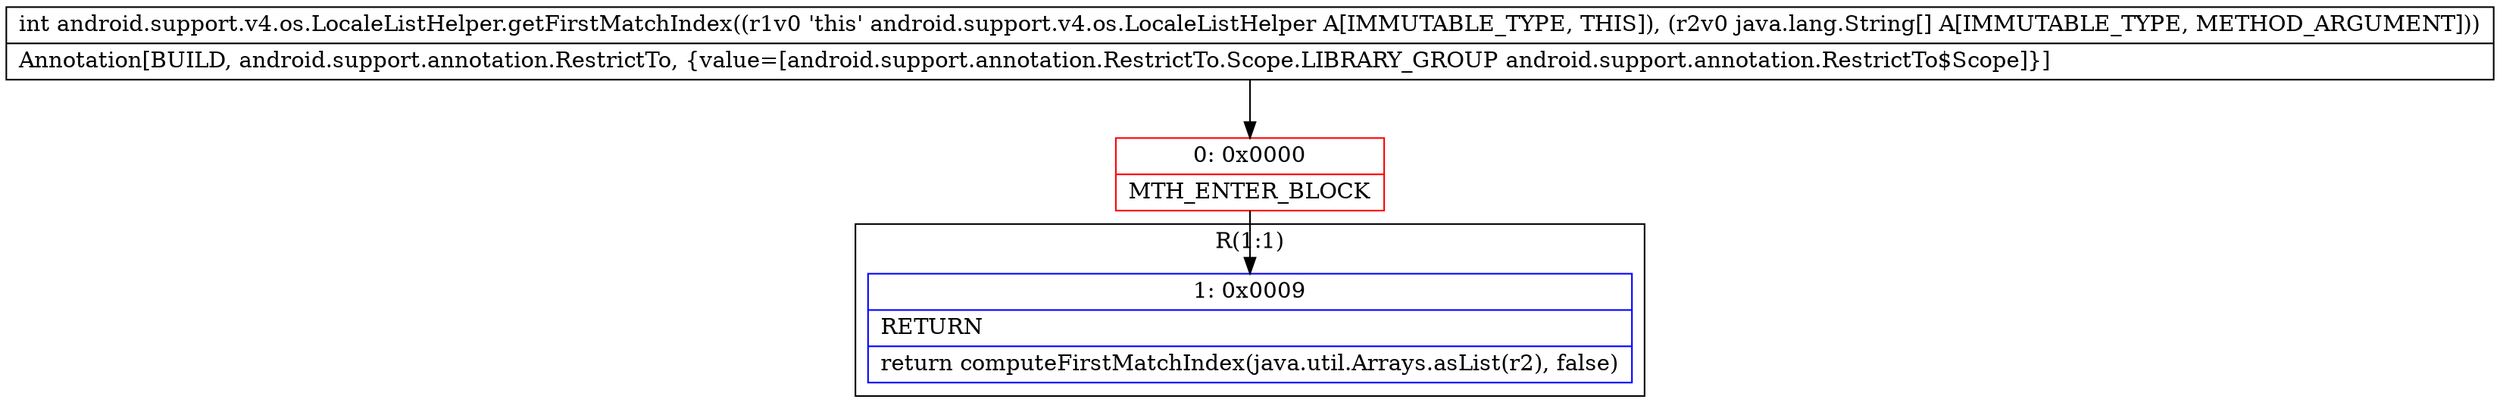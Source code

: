 digraph "CFG forandroid.support.v4.os.LocaleListHelper.getFirstMatchIndex([Ljava\/lang\/String;)I" {
subgraph cluster_Region_1593204621 {
label = "R(1:1)";
node [shape=record,color=blue];
Node_1 [shape=record,label="{1\:\ 0x0009|RETURN\l|return computeFirstMatchIndex(java.util.Arrays.asList(r2), false)\l}"];
}
Node_0 [shape=record,color=red,label="{0\:\ 0x0000|MTH_ENTER_BLOCK\l}"];
MethodNode[shape=record,label="{int android.support.v4.os.LocaleListHelper.getFirstMatchIndex((r1v0 'this' android.support.v4.os.LocaleListHelper A[IMMUTABLE_TYPE, THIS]), (r2v0 java.lang.String[] A[IMMUTABLE_TYPE, METHOD_ARGUMENT]))  | Annotation[BUILD, android.support.annotation.RestrictTo, \{value=[android.support.annotation.RestrictTo.Scope.LIBRARY_GROUP android.support.annotation.RestrictTo$Scope]\}]\l}"];
MethodNode -> Node_0;
Node_0 -> Node_1;
}


